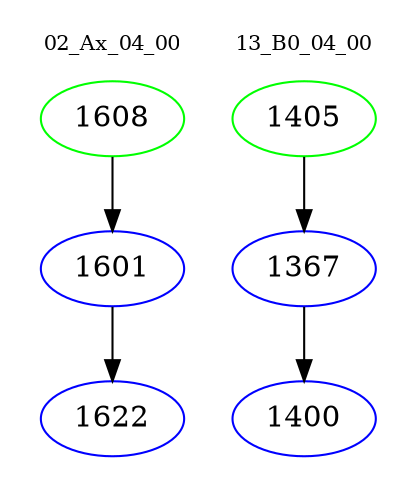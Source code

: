 digraph{
subgraph cluster_0 {
color = white
label = "02_Ax_04_00";
fontsize=10;
T0_1608 [label="1608", color="green"]
T0_1608 -> T0_1601 [color="black"]
T0_1601 [label="1601", color="blue"]
T0_1601 -> T0_1622 [color="black"]
T0_1622 [label="1622", color="blue"]
}
subgraph cluster_1 {
color = white
label = "13_B0_04_00";
fontsize=10;
T1_1405 [label="1405", color="green"]
T1_1405 -> T1_1367 [color="black"]
T1_1367 [label="1367", color="blue"]
T1_1367 -> T1_1400 [color="black"]
T1_1400 [label="1400", color="blue"]
}
}
